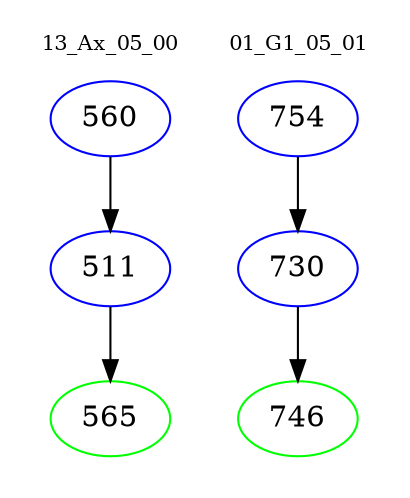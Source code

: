 digraph{
subgraph cluster_0 {
color = white
label = "13_Ax_05_00";
fontsize=10;
T0_560 [label="560", color="blue"]
T0_560 -> T0_511 [color="black"]
T0_511 [label="511", color="blue"]
T0_511 -> T0_565 [color="black"]
T0_565 [label="565", color="green"]
}
subgraph cluster_1 {
color = white
label = "01_G1_05_01";
fontsize=10;
T1_754 [label="754", color="blue"]
T1_754 -> T1_730 [color="black"]
T1_730 [label="730", color="blue"]
T1_730 -> T1_746 [color="black"]
T1_746 [label="746", color="green"]
}
}
